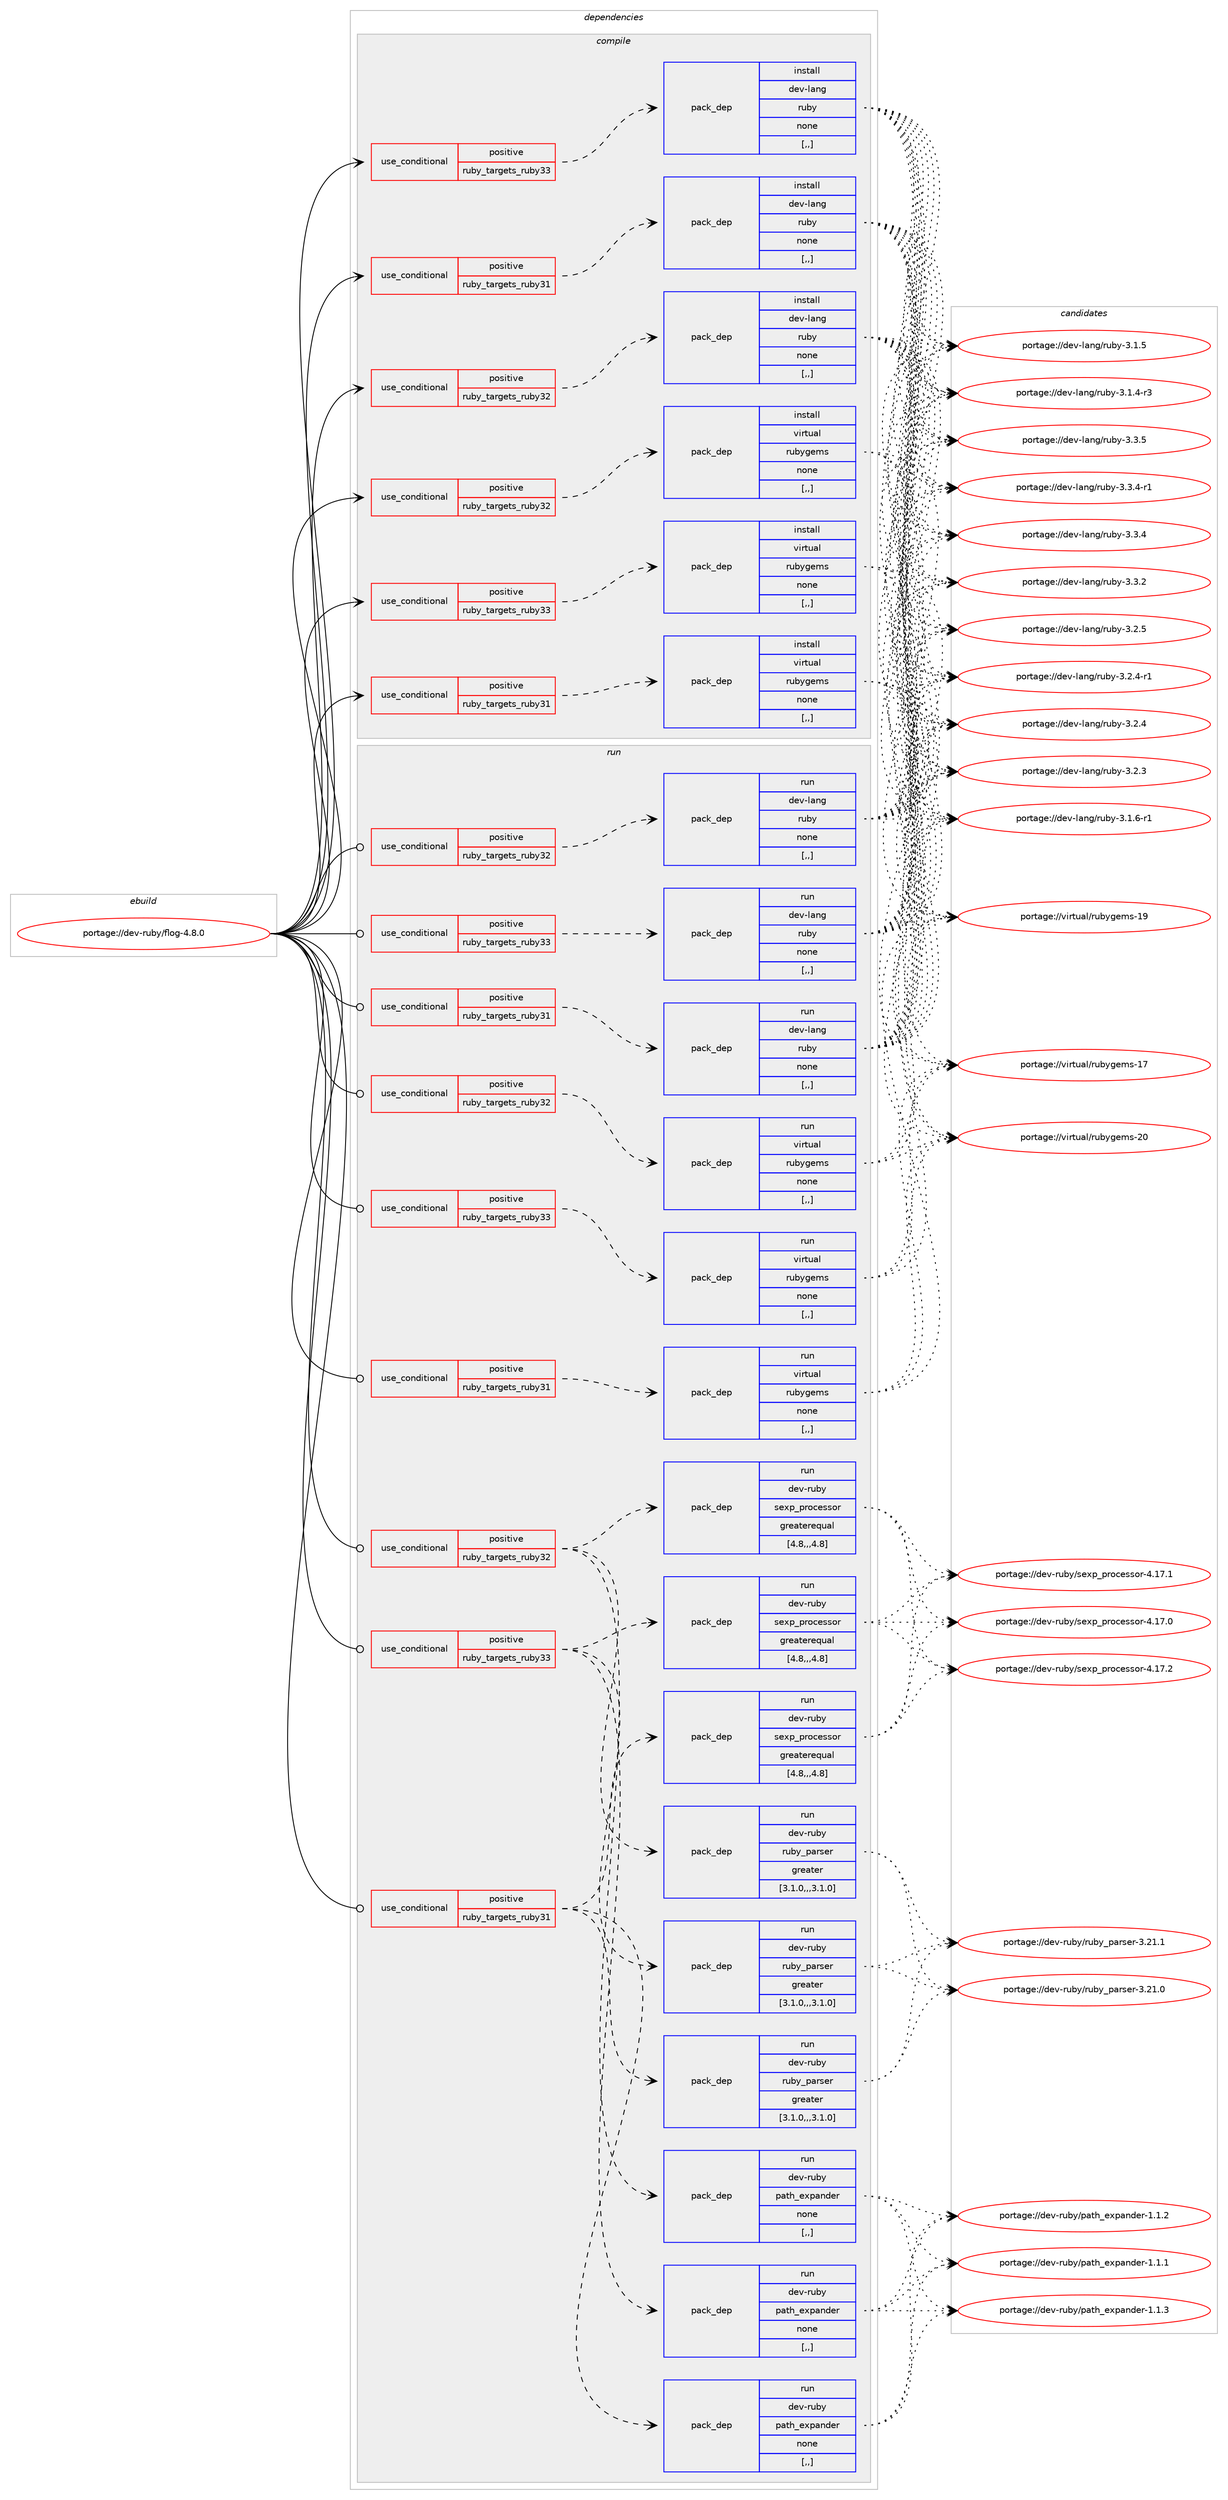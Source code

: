 digraph prolog {

# *************
# Graph options
# *************

newrank=true;
concentrate=true;
compound=true;
graph [rankdir=LR,fontname=Helvetica,fontsize=10,ranksep=1.5];#, ranksep=2.5, nodesep=0.2];
edge  [arrowhead=vee];
node  [fontname=Helvetica,fontsize=10];

# **********
# The ebuild
# **********

subgraph cluster_leftcol {
color=gray;
label=<<i>ebuild</i>>;
id [label="portage://dev-ruby/flog-4.8.0", color=red, width=4, href="../dev-ruby/flog-4.8.0.svg"];
}

# ****************
# The dependencies
# ****************

subgraph cluster_midcol {
color=gray;
label=<<i>dependencies</i>>;
subgraph cluster_compile {
fillcolor="#eeeeee";
style=filled;
label=<<i>compile</i>>;
subgraph cond178997 {
dependency680383 [label=<<TABLE BORDER="0" CELLBORDER="1" CELLSPACING="0" CELLPADDING="4"><TR><TD ROWSPAN="3" CELLPADDING="10">use_conditional</TD></TR><TR><TD>positive</TD></TR><TR><TD>ruby_targets_ruby31</TD></TR></TABLE>>, shape=none, color=red];
subgraph pack496463 {
dependency680384 [label=<<TABLE BORDER="0" CELLBORDER="1" CELLSPACING="0" CELLPADDING="4" WIDTH="220"><TR><TD ROWSPAN="6" CELLPADDING="30">pack_dep</TD></TR><TR><TD WIDTH="110">install</TD></TR><TR><TD>dev-lang</TD></TR><TR><TD>ruby</TD></TR><TR><TD>none</TD></TR><TR><TD>[,,]</TD></TR></TABLE>>, shape=none, color=blue];
}
dependency680383:e -> dependency680384:w [weight=20,style="dashed",arrowhead="vee"];
}
id:e -> dependency680383:w [weight=20,style="solid",arrowhead="vee"];
subgraph cond178998 {
dependency680385 [label=<<TABLE BORDER="0" CELLBORDER="1" CELLSPACING="0" CELLPADDING="4"><TR><TD ROWSPAN="3" CELLPADDING="10">use_conditional</TD></TR><TR><TD>positive</TD></TR><TR><TD>ruby_targets_ruby31</TD></TR></TABLE>>, shape=none, color=red];
subgraph pack496464 {
dependency680386 [label=<<TABLE BORDER="0" CELLBORDER="1" CELLSPACING="0" CELLPADDING="4" WIDTH="220"><TR><TD ROWSPAN="6" CELLPADDING="30">pack_dep</TD></TR><TR><TD WIDTH="110">install</TD></TR><TR><TD>virtual</TD></TR><TR><TD>rubygems</TD></TR><TR><TD>none</TD></TR><TR><TD>[,,]</TD></TR></TABLE>>, shape=none, color=blue];
}
dependency680385:e -> dependency680386:w [weight=20,style="dashed",arrowhead="vee"];
}
id:e -> dependency680385:w [weight=20,style="solid",arrowhead="vee"];
subgraph cond178999 {
dependency680387 [label=<<TABLE BORDER="0" CELLBORDER="1" CELLSPACING="0" CELLPADDING="4"><TR><TD ROWSPAN="3" CELLPADDING="10">use_conditional</TD></TR><TR><TD>positive</TD></TR><TR><TD>ruby_targets_ruby32</TD></TR></TABLE>>, shape=none, color=red];
subgraph pack496465 {
dependency680388 [label=<<TABLE BORDER="0" CELLBORDER="1" CELLSPACING="0" CELLPADDING="4" WIDTH="220"><TR><TD ROWSPAN="6" CELLPADDING="30">pack_dep</TD></TR><TR><TD WIDTH="110">install</TD></TR><TR><TD>dev-lang</TD></TR><TR><TD>ruby</TD></TR><TR><TD>none</TD></TR><TR><TD>[,,]</TD></TR></TABLE>>, shape=none, color=blue];
}
dependency680387:e -> dependency680388:w [weight=20,style="dashed",arrowhead="vee"];
}
id:e -> dependency680387:w [weight=20,style="solid",arrowhead="vee"];
subgraph cond179000 {
dependency680389 [label=<<TABLE BORDER="0" CELLBORDER="1" CELLSPACING="0" CELLPADDING="4"><TR><TD ROWSPAN="3" CELLPADDING="10">use_conditional</TD></TR><TR><TD>positive</TD></TR><TR><TD>ruby_targets_ruby32</TD></TR></TABLE>>, shape=none, color=red];
subgraph pack496466 {
dependency680390 [label=<<TABLE BORDER="0" CELLBORDER="1" CELLSPACING="0" CELLPADDING="4" WIDTH="220"><TR><TD ROWSPAN="6" CELLPADDING="30">pack_dep</TD></TR><TR><TD WIDTH="110">install</TD></TR><TR><TD>virtual</TD></TR><TR><TD>rubygems</TD></TR><TR><TD>none</TD></TR><TR><TD>[,,]</TD></TR></TABLE>>, shape=none, color=blue];
}
dependency680389:e -> dependency680390:w [weight=20,style="dashed",arrowhead="vee"];
}
id:e -> dependency680389:w [weight=20,style="solid",arrowhead="vee"];
subgraph cond179001 {
dependency680391 [label=<<TABLE BORDER="0" CELLBORDER="1" CELLSPACING="0" CELLPADDING="4"><TR><TD ROWSPAN="3" CELLPADDING="10">use_conditional</TD></TR><TR><TD>positive</TD></TR><TR><TD>ruby_targets_ruby33</TD></TR></TABLE>>, shape=none, color=red];
subgraph pack496467 {
dependency680392 [label=<<TABLE BORDER="0" CELLBORDER="1" CELLSPACING="0" CELLPADDING="4" WIDTH="220"><TR><TD ROWSPAN="6" CELLPADDING="30">pack_dep</TD></TR><TR><TD WIDTH="110">install</TD></TR><TR><TD>dev-lang</TD></TR><TR><TD>ruby</TD></TR><TR><TD>none</TD></TR><TR><TD>[,,]</TD></TR></TABLE>>, shape=none, color=blue];
}
dependency680391:e -> dependency680392:w [weight=20,style="dashed",arrowhead="vee"];
}
id:e -> dependency680391:w [weight=20,style="solid",arrowhead="vee"];
subgraph cond179002 {
dependency680393 [label=<<TABLE BORDER="0" CELLBORDER="1" CELLSPACING="0" CELLPADDING="4"><TR><TD ROWSPAN="3" CELLPADDING="10">use_conditional</TD></TR><TR><TD>positive</TD></TR><TR><TD>ruby_targets_ruby33</TD></TR></TABLE>>, shape=none, color=red];
subgraph pack496468 {
dependency680394 [label=<<TABLE BORDER="0" CELLBORDER="1" CELLSPACING="0" CELLPADDING="4" WIDTH="220"><TR><TD ROWSPAN="6" CELLPADDING="30">pack_dep</TD></TR><TR><TD WIDTH="110">install</TD></TR><TR><TD>virtual</TD></TR><TR><TD>rubygems</TD></TR><TR><TD>none</TD></TR><TR><TD>[,,]</TD></TR></TABLE>>, shape=none, color=blue];
}
dependency680393:e -> dependency680394:w [weight=20,style="dashed",arrowhead="vee"];
}
id:e -> dependency680393:w [weight=20,style="solid",arrowhead="vee"];
}
subgraph cluster_compileandrun {
fillcolor="#eeeeee";
style=filled;
label=<<i>compile and run</i>>;
}
subgraph cluster_run {
fillcolor="#eeeeee";
style=filled;
label=<<i>run</i>>;
subgraph cond179003 {
dependency680395 [label=<<TABLE BORDER="0" CELLBORDER="1" CELLSPACING="0" CELLPADDING="4"><TR><TD ROWSPAN="3" CELLPADDING="10">use_conditional</TD></TR><TR><TD>positive</TD></TR><TR><TD>ruby_targets_ruby31</TD></TR></TABLE>>, shape=none, color=red];
subgraph pack496469 {
dependency680396 [label=<<TABLE BORDER="0" CELLBORDER="1" CELLSPACING="0" CELLPADDING="4" WIDTH="220"><TR><TD ROWSPAN="6" CELLPADDING="30">pack_dep</TD></TR><TR><TD WIDTH="110">run</TD></TR><TR><TD>dev-lang</TD></TR><TR><TD>ruby</TD></TR><TR><TD>none</TD></TR><TR><TD>[,,]</TD></TR></TABLE>>, shape=none, color=blue];
}
dependency680395:e -> dependency680396:w [weight=20,style="dashed",arrowhead="vee"];
}
id:e -> dependency680395:w [weight=20,style="solid",arrowhead="odot"];
subgraph cond179004 {
dependency680397 [label=<<TABLE BORDER="0" CELLBORDER="1" CELLSPACING="0" CELLPADDING="4"><TR><TD ROWSPAN="3" CELLPADDING="10">use_conditional</TD></TR><TR><TD>positive</TD></TR><TR><TD>ruby_targets_ruby31</TD></TR></TABLE>>, shape=none, color=red];
subgraph pack496470 {
dependency680398 [label=<<TABLE BORDER="0" CELLBORDER="1" CELLSPACING="0" CELLPADDING="4" WIDTH="220"><TR><TD ROWSPAN="6" CELLPADDING="30">pack_dep</TD></TR><TR><TD WIDTH="110">run</TD></TR><TR><TD>dev-ruby</TD></TR><TR><TD>path_expander</TD></TR><TR><TD>none</TD></TR><TR><TD>[,,]</TD></TR></TABLE>>, shape=none, color=blue];
}
dependency680397:e -> dependency680398:w [weight=20,style="dashed",arrowhead="vee"];
subgraph pack496471 {
dependency680399 [label=<<TABLE BORDER="0" CELLBORDER="1" CELLSPACING="0" CELLPADDING="4" WIDTH="220"><TR><TD ROWSPAN="6" CELLPADDING="30">pack_dep</TD></TR><TR><TD WIDTH="110">run</TD></TR><TR><TD>dev-ruby</TD></TR><TR><TD>ruby_parser</TD></TR><TR><TD>greater</TD></TR><TR><TD>[3.1.0,,,3.1.0]</TD></TR></TABLE>>, shape=none, color=blue];
}
dependency680397:e -> dependency680399:w [weight=20,style="dashed",arrowhead="vee"];
subgraph pack496472 {
dependency680400 [label=<<TABLE BORDER="0" CELLBORDER="1" CELLSPACING="0" CELLPADDING="4" WIDTH="220"><TR><TD ROWSPAN="6" CELLPADDING="30">pack_dep</TD></TR><TR><TD WIDTH="110">run</TD></TR><TR><TD>dev-ruby</TD></TR><TR><TD>sexp_processor</TD></TR><TR><TD>greaterequal</TD></TR><TR><TD>[4.8,,,4.8]</TD></TR></TABLE>>, shape=none, color=blue];
}
dependency680397:e -> dependency680400:w [weight=20,style="dashed",arrowhead="vee"];
}
id:e -> dependency680397:w [weight=20,style="solid",arrowhead="odot"];
subgraph cond179005 {
dependency680401 [label=<<TABLE BORDER="0" CELLBORDER="1" CELLSPACING="0" CELLPADDING="4"><TR><TD ROWSPAN="3" CELLPADDING="10">use_conditional</TD></TR><TR><TD>positive</TD></TR><TR><TD>ruby_targets_ruby31</TD></TR></TABLE>>, shape=none, color=red];
subgraph pack496473 {
dependency680402 [label=<<TABLE BORDER="0" CELLBORDER="1" CELLSPACING="0" CELLPADDING="4" WIDTH="220"><TR><TD ROWSPAN="6" CELLPADDING="30">pack_dep</TD></TR><TR><TD WIDTH="110">run</TD></TR><TR><TD>virtual</TD></TR><TR><TD>rubygems</TD></TR><TR><TD>none</TD></TR><TR><TD>[,,]</TD></TR></TABLE>>, shape=none, color=blue];
}
dependency680401:e -> dependency680402:w [weight=20,style="dashed",arrowhead="vee"];
}
id:e -> dependency680401:w [weight=20,style="solid",arrowhead="odot"];
subgraph cond179006 {
dependency680403 [label=<<TABLE BORDER="0" CELLBORDER="1" CELLSPACING="0" CELLPADDING="4"><TR><TD ROWSPAN="3" CELLPADDING="10">use_conditional</TD></TR><TR><TD>positive</TD></TR><TR><TD>ruby_targets_ruby32</TD></TR></TABLE>>, shape=none, color=red];
subgraph pack496474 {
dependency680404 [label=<<TABLE BORDER="0" CELLBORDER="1" CELLSPACING="0" CELLPADDING="4" WIDTH="220"><TR><TD ROWSPAN="6" CELLPADDING="30">pack_dep</TD></TR><TR><TD WIDTH="110">run</TD></TR><TR><TD>dev-lang</TD></TR><TR><TD>ruby</TD></TR><TR><TD>none</TD></TR><TR><TD>[,,]</TD></TR></TABLE>>, shape=none, color=blue];
}
dependency680403:e -> dependency680404:w [weight=20,style="dashed",arrowhead="vee"];
}
id:e -> dependency680403:w [weight=20,style="solid",arrowhead="odot"];
subgraph cond179007 {
dependency680405 [label=<<TABLE BORDER="0" CELLBORDER="1" CELLSPACING="0" CELLPADDING="4"><TR><TD ROWSPAN="3" CELLPADDING="10">use_conditional</TD></TR><TR><TD>positive</TD></TR><TR><TD>ruby_targets_ruby32</TD></TR></TABLE>>, shape=none, color=red];
subgraph pack496475 {
dependency680406 [label=<<TABLE BORDER="0" CELLBORDER="1" CELLSPACING="0" CELLPADDING="4" WIDTH="220"><TR><TD ROWSPAN="6" CELLPADDING="30">pack_dep</TD></TR><TR><TD WIDTH="110">run</TD></TR><TR><TD>dev-ruby</TD></TR><TR><TD>path_expander</TD></TR><TR><TD>none</TD></TR><TR><TD>[,,]</TD></TR></TABLE>>, shape=none, color=blue];
}
dependency680405:e -> dependency680406:w [weight=20,style="dashed",arrowhead="vee"];
subgraph pack496476 {
dependency680407 [label=<<TABLE BORDER="0" CELLBORDER="1" CELLSPACING="0" CELLPADDING="4" WIDTH="220"><TR><TD ROWSPAN="6" CELLPADDING="30">pack_dep</TD></TR><TR><TD WIDTH="110">run</TD></TR><TR><TD>dev-ruby</TD></TR><TR><TD>ruby_parser</TD></TR><TR><TD>greater</TD></TR><TR><TD>[3.1.0,,,3.1.0]</TD></TR></TABLE>>, shape=none, color=blue];
}
dependency680405:e -> dependency680407:w [weight=20,style="dashed",arrowhead="vee"];
subgraph pack496477 {
dependency680408 [label=<<TABLE BORDER="0" CELLBORDER="1" CELLSPACING="0" CELLPADDING="4" WIDTH="220"><TR><TD ROWSPAN="6" CELLPADDING="30">pack_dep</TD></TR><TR><TD WIDTH="110">run</TD></TR><TR><TD>dev-ruby</TD></TR><TR><TD>sexp_processor</TD></TR><TR><TD>greaterequal</TD></TR><TR><TD>[4.8,,,4.8]</TD></TR></TABLE>>, shape=none, color=blue];
}
dependency680405:e -> dependency680408:w [weight=20,style="dashed",arrowhead="vee"];
}
id:e -> dependency680405:w [weight=20,style="solid",arrowhead="odot"];
subgraph cond179008 {
dependency680409 [label=<<TABLE BORDER="0" CELLBORDER="1" CELLSPACING="0" CELLPADDING="4"><TR><TD ROWSPAN="3" CELLPADDING="10">use_conditional</TD></TR><TR><TD>positive</TD></TR><TR><TD>ruby_targets_ruby32</TD></TR></TABLE>>, shape=none, color=red];
subgraph pack496478 {
dependency680410 [label=<<TABLE BORDER="0" CELLBORDER="1" CELLSPACING="0" CELLPADDING="4" WIDTH="220"><TR><TD ROWSPAN="6" CELLPADDING="30">pack_dep</TD></TR><TR><TD WIDTH="110">run</TD></TR><TR><TD>virtual</TD></TR><TR><TD>rubygems</TD></TR><TR><TD>none</TD></TR><TR><TD>[,,]</TD></TR></TABLE>>, shape=none, color=blue];
}
dependency680409:e -> dependency680410:w [weight=20,style="dashed",arrowhead="vee"];
}
id:e -> dependency680409:w [weight=20,style="solid",arrowhead="odot"];
subgraph cond179009 {
dependency680411 [label=<<TABLE BORDER="0" CELLBORDER="1" CELLSPACING="0" CELLPADDING="4"><TR><TD ROWSPAN="3" CELLPADDING="10">use_conditional</TD></TR><TR><TD>positive</TD></TR><TR><TD>ruby_targets_ruby33</TD></TR></TABLE>>, shape=none, color=red];
subgraph pack496479 {
dependency680412 [label=<<TABLE BORDER="0" CELLBORDER="1" CELLSPACING="0" CELLPADDING="4" WIDTH="220"><TR><TD ROWSPAN="6" CELLPADDING="30">pack_dep</TD></TR><TR><TD WIDTH="110">run</TD></TR><TR><TD>dev-lang</TD></TR><TR><TD>ruby</TD></TR><TR><TD>none</TD></TR><TR><TD>[,,]</TD></TR></TABLE>>, shape=none, color=blue];
}
dependency680411:e -> dependency680412:w [weight=20,style="dashed",arrowhead="vee"];
}
id:e -> dependency680411:w [weight=20,style="solid",arrowhead="odot"];
subgraph cond179010 {
dependency680413 [label=<<TABLE BORDER="0" CELLBORDER="1" CELLSPACING="0" CELLPADDING="4"><TR><TD ROWSPAN="3" CELLPADDING="10">use_conditional</TD></TR><TR><TD>positive</TD></TR><TR><TD>ruby_targets_ruby33</TD></TR></TABLE>>, shape=none, color=red];
subgraph pack496480 {
dependency680414 [label=<<TABLE BORDER="0" CELLBORDER="1" CELLSPACING="0" CELLPADDING="4" WIDTH="220"><TR><TD ROWSPAN="6" CELLPADDING="30">pack_dep</TD></TR><TR><TD WIDTH="110">run</TD></TR><TR><TD>dev-ruby</TD></TR><TR><TD>path_expander</TD></TR><TR><TD>none</TD></TR><TR><TD>[,,]</TD></TR></TABLE>>, shape=none, color=blue];
}
dependency680413:e -> dependency680414:w [weight=20,style="dashed",arrowhead="vee"];
subgraph pack496481 {
dependency680415 [label=<<TABLE BORDER="0" CELLBORDER="1" CELLSPACING="0" CELLPADDING="4" WIDTH="220"><TR><TD ROWSPAN="6" CELLPADDING="30">pack_dep</TD></TR><TR><TD WIDTH="110">run</TD></TR><TR><TD>dev-ruby</TD></TR><TR><TD>ruby_parser</TD></TR><TR><TD>greater</TD></TR><TR><TD>[3.1.0,,,3.1.0]</TD></TR></TABLE>>, shape=none, color=blue];
}
dependency680413:e -> dependency680415:w [weight=20,style="dashed",arrowhead="vee"];
subgraph pack496482 {
dependency680416 [label=<<TABLE BORDER="0" CELLBORDER="1" CELLSPACING="0" CELLPADDING="4" WIDTH="220"><TR><TD ROWSPAN="6" CELLPADDING="30">pack_dep</TD></TR><TR><TD WIDTH="110">run</TD></TR><TR><TD>dev-ruby</TD></TR><TR><TD>sexp_processor</TD></TR><TR><TD>greaterequal</TD></TR><TR><TD>[4.8,,,4.8]</TD></TR></TABLE>>, shape=none, color=blue];
}
dependency680413:e -> dependency680416:w [weight=20,style="dashed",arrowhead="vee"];
}
id:e -> dependency680413:w [weight=20,style="solid",arrowhead="odot"];
subgraph cond179011 {
dependency680417 [label=<<TABLE BORDER="0" CELLBORDER="1" CELLSPACING="0" CELLPADDING="4"><TR><TD ROWSPAN="3" CELLPADDING="10">use_conditional</TD></TR><TR><TD>positive</TD></TR><TR><TD>ruby_targets_ruby33</TD></TR></TABLE>>, shape=none, color=red];
subgraph pack496483 {
dependency680418 [label=<<TABLE BORDER="0" CELLBORDER="1" CELLSPACING="0" CELLPADDING="4" WIDTH="220"><TR><TD ROWSPAN="6" CELLPADDING="30">pack_dep</TD></TR><TR><TD WIDTH="110">run</TD></TR><TR><TD>virtual</TD></TR><TR><TD>rubygems</TD></TR><TR><TD>none</TD></TR><TR><TD>[,,]</TD></TR></TABLE>>, shape=none, color=blue];
}
dependency680417:e -> dependency680418:w [weight=20,style="dashed",arrowhead="vee"];
}
id:e -> dependency680417:w [weight=20,style="solid",arrowhead="odot"];
}
}

# **************
# The candidates
# **************

subgraph cluster_choices {
rank=same;
color=gray;
label=<<i>candidates</i>>;

subgraph choice496463 {
color=black;
nodesep=1;
choice10010111845108971101034711411798121455146514653 [label="portage://dev-lang/ruby-3.3.5", color=red, width=4,href="../dev-lang/ruby-3.3.5.svg"];
choice100101118451089711010347114117981214551465146524511449 [label="portage://dev-lang/ruby-3.3.4-r1", color=red, width=4,href="../dev-lang/ruby-3.3.4-r1.svg"];
choice10010111845108971101034711411798121455146514652 [label="portage://dev-lang/ruby-3.3.4", color=red, width=4,href="../dev-lang/ruby-3.3.4.svg"];
choice10010111845108971101034711411798121455146514650 [label="portage://dev-lang/ruby-3.3.2", color=red, width=4,href="../dev-lang/ruby-3.3.2.svg"];
choice10010111845108971101034711411798121455146504653 [label="portage://dev-lang/ruby-3.2.5", color=red, width=4,href="../dev-lang/ruby-3.2.5.svg"];
choice100101118451089711010347114117981214551465046524511449 [label="portage://dev-lang/ruby-3.2.4-r1", color=red, width=4,href="../dev-lang/ruby-3.2.4-r1.svg"];
choice10010111845108971101034711411798121455146504652 [label="portage://dev-lang/ruby-3.2.4", color=red, width=4,href="../dev-lang/ruby-3.2.4.svg"];
choice10010111845108971101034711411798121455146504651 [label="portage://dev-lang/ruby-3.2.3", color=red, width=4,href="../dev-lang/ruby-3.2.3.svg"];
choice100101118451089711010347114117981214551464946544511449 [label="portage://dev-lang/ruby-3.1.6-r1", color=red, width=4,href="../dev-lang/ruby-3.1.6-r1.svg"];
choice10010111845108971101034711411798121455146494653 [label="portage://dev-lang/ruby-3.1.5", color=red, width=4,href="../dev-lang/ruby-3.1.5.svg"];
choice100101118451089711010347114117981214551464946524511451 [label="portage://dev-lang/ruby-3.1.4-r3", color=red, width=4,href="../dev-lang/ruby-3.1.4-r3.svg"];
dependency680384:e -> choice10010111845108971101034711411798121455146514653:w [style=dotted,weight="100"];
dependency680384:e -> choice100101118451089711010347114117981214551465146524511449:w [style=dotted,weight="100"];
dependency680384:e -> choice10010111845108971101034711411798121455146514652:w [style=dotted,weight="100"];
dependency680384:e -> choice10010111845108971101034711411798121455146514650:w [style=dotted,weight="100"];
dependency680384:e -> choice10010111845108971101034711411798121455146504653:w [style=dotted,weight="100"];
dependency680384:e -> choice100101118451089711010347114117981214551465046524511449:w [style=dotted,weight="100"];
dependency680384:e -> choice10010111845108971101034711411798121455146504652:w [style=dotted,weight="100"];
dependency680384:e -> choice10010111845108971101034711411798121455146504651:w [style=dotted,weight="100"];
dependency680384:e -> choice100101118451089711010347114117981214551464946544511449:w [style=dotted,weight="100"];
dependency680384:e -> choice10010111845108971101034711411798121455146494653:w [style=dotted,weight="100"];
dependency680384:e -> choice100101118451089711010347114117981214551464946524511451:w [style=dotted,weight="100"];
}
subgraph choice496464 {
color=black;
nodesep=1;
choice118105114116117971084711411798121103101109115455048 [label="portage://virtual/rubygems-20", color=red, width=4,href="../virtual/rubygems-20.svg"];
choice118105114116117971084711411798121103101109115454957 [label="portage://virtual/rubygems-19", color=red, width=4,href="../virtual/rubygems-19.svg"];
choice118105114116117971084711411798121103101109115454955 [label="portage://virtual/rubygems-17", color=red, width=4,href="../virtual/rubygems-17.svg"];
dependency680386:e -> choice118105114116117971084711411798121103101109115455048:w [style=dotted,weight="100"];
dependency680386:e -> choice118105114116117971084711411798121103101109115454957:w [style=dotted,weight="100"];
dependency680386:e -> choice118105114116117971084711411798121103101109115454955:w [style=dotted,weight="100"];
}
subgraph choice496465 {
color=black;
nodesep=1;
choice10010111845108971101034711411798121455146514653 [label="portage://dev-lang/ruby-3.3.5", color=red, width=4,href="../dev-lang/ruby-3.3.5.svg"];
choice100101118451089711010347114117981214551465146524511449 [label="portage://dev-lang/ruby-3.3.4-r1", color=red, width=4,href="../dev-lang/ruby-3.3.4-r1.svg"];
choice10010111845108971101034711411798121455146514652 [label="portage://dev-lang/ruby-3.3.4", color=red, width=4,href="../dev-lang/ruby-3.3.4.svg"];
choice10010111845108971101034711411798121455146514650 [label="portage://dev-lang/ruby-3.3.2", color=red, width=4,href="../dev-lang/ruby-3.3.2.svg"];
choice10010111845108971101034711411798121455146504653 [label="portage://dev-lang/ruby-3.2.5", color=red, width=4,href="../dev-lang/ruby-3.2.5.svg"];
choice100101118451089711010347114117981214551465046524511449 [label="portage://dev-lang/ruby-3.2.4-r1", color=red, width=4,href="../dev-lang/ruby-3.2.4-r1.svg"];
choice10010111845108971101034711411798121455146504652 [label="portage://dev-lang/ruby-3.2.4", color=red, width=4,href="../dev-lang/ruby-3.2.4.svg"];
choice10010111845108971101034711411798121455146504651 [label="portage://dev-lang/ruby-3.2.3", color=red, width=4,href="../dev-lang/ruby-3.2.3.svg"];
choice100101118451089711010347114117981214551464946544511449 [label="portage://dev-lang/ruby-3.1.6-r1", color=red, width=4,href="../dev-lang/ruby-3.1.6-r1.svg"];
choice10010111845108971101034711411798121455146494653 [label="portage://dev-lang/ruby-3.1.5", color=red, width=4,href="../dev-lang/ruby-3.1.5.svg"];
choice100101118451089711010347114117981214551464946524511451 [label="portage://dev-lang/ruby-3.1.4-r3", color=red, width=4,href="../dev-lang/ruby-3.1.4-r3.svg"];
dependency680388:e -> choice10010111845108971101034711411798121455146514653:w [style=dotted,weight="100"];
dependency680388:e -> choice100101118451089711010347114117981214551465146524511449:w [style=dotted,weight="100"];
dependency680388:e -> choice10010111845108971101034711411798121455146514652:w [style=dotted,weight="100"];
dependency680388:e -> choice10010111845108971101034711411798121455146514650:w [style=dotted,weight="100"];
dependency680388:e -> choice10010111845108971101034711411798121455146504653:w [style=dotted,weight="100"];
dependency680388:e -> choice100101118451089711010347114117981214551465046524511449:w [style=dotted,weight="100"];
dependency680388:e -> choice10010111845108971101034711411798121455146504652:w [style=dotted,weight="100"];
dependency680388:e -> choice10010111845108971101034711411798121455146504651:w [style=dotted,weight="100"];
dependency680388:e -> choice100101118451089711010347114117981214551464946544511449:w [style=dotted,weight="100"];
dependency680388:e -> choice10010111845108971101034711411798121455146494653:w [style=dotted,weight="100"];
dependency680388:e -> choice100101118451089711010347114117981214551464946524511451:w [style=dotted,weight="100"];
}
subgraph choice496466 {
color=black;
nodesep=1;
choice118105114116117971084711411798121103101109115455048 [label="portage://virtual/rubygems-20", color=red, width=4,href="../virtual/rubygems-20.svg"];
choice118105114116117971084711411798121103101109115454957 [label="portage://virtual/rubygems-19", color=red, width=4,href="../virtual/rubygems-19.svg"];
choice118105114116117971084711411798121103101109115454955 [label="portage://virtual/rubygems-17", color=red, width=4,href="../virtual/rubygems-17.svg"];
dependency680390:e -> choice118105114116117971084711411798121103101109115455048:w [style=dotted,weight="100"];
dependency680390:e -> choice118105114116117971084711411798121103101109115454957:w [style=dotted,weight="100"];
dependency680390:e -> choice118105114116117971084711411798121103101109115454955:w [style=dotted,weight="100"];
}
subgraph choice496467 {
color=black;
nodesep=1;
choice10010111845108971101034711411798121455146514653 [label="portage://dev-lang/ruby-3.3.5", color=red, width=4,href="../dev-lang/ruby-3.3.5.svg"];
choice100101118451089711010347114117981214551465146524511449 [label="portage://dev-lang/ruby-3.3.4-r1", color=red, width=4,href="../dev-lang/ruby-3.3.4-r1.svg"];
choice10010111845108971101034711411798121455146514652 [label="portage://dev-lang/ruby-3.3.4", color=red, width=4,href="../dev-lang/ruby-3.3.4.svg"];
choice10010111845108971101034711411798121455146514650 [label="portage://dev-lang/ruby-3.3.2", color=red, width=4,href="../dev-lang/ruby-3.3.2.svg"];
choice10010111845108971101034711411798121455146504653 [label="portage://dev-lang/ruby-3.2.5", color=red, width=4,href="../dev-lang/ruby-3.2.5.svg"];
choice100101118451089711010347114117981214551465046524511449 [label="portage://dev-lang/ruby-3.2.4-r1", color=red, width=4,href="../dev-lang/ruby-3.2.4-r1.svg"];
choice10010111845108971101034711411798121455146504652 [label="portage://dev-lang/ruby-3.2.4", color=red, width=4,href="../dev-lang/ruby-3.2.4.svg"];
choice10010111845108971101034711411798121455146504651 [label="portage://dev-lang/ruby-3.2.3", color=red, width=4,href="../dev-lang/ruby-3.2.3.svg"];
choice100101118451089711010347114117981214551464946544511449 [label="portage://dev-lang/ruby-3.1.6-r1", color=red, width=4,href="../dev-lang/ruby-3.1.6-r1.svg"];
choice10010111845108971101034711411798121455146494653 [label="portage://dev-lang/ruby-3.1.5", color=red, width=4,href="../dev-lang/ruby-3.1.5.svg"];
choice100101118451089711010347114117981214551464946524511451 [label="portage://dev-lang/ruby-3.1.4-r3", color=red, width=4,href="../dev-lang/ruby-3.1.4-r3.svg"];
dependency680392:e -> choice10010111845108971101034711411798121455146514653:w [style=dotted,weight="100"];
dependency680392:e -> choice100101118451089711010347114117981214551465146524511449:w [style=dotted,weight="100"];
dependency680392:e -> choice10010111845108971101034711411798121455146514652:w [style=dotted,weight="100"];
dependency680392:e -> choice10010111845108971101034711411798121455146514650:w [style=dotted,weight="100"];
dependency680392:e -> choice10010111845108971101034711411798121455146504653:w [style=dotted,weight="100"];
dependency680392:e -> choice100101118451089711010347114117981214551465046524511449:w [style=dotted,weight="100"];
dependency680392:e -> choice10010111845108971101034711411798121455146504652:w [style=dotted,weight="100"];
dependency680392:e -> choice10010111845108971101034711411798121455146504651:w [style=dotted,weight="100"];
dependency680392:e -> choice100101118451089711010347114117981214551464946544511449:w [style=dotted,weight="100"];
dependency680392:e -> choice10010111845108971101034711411798121455146494653:w [style=dotted,weight="100"];
dependency680392:e -> choice100101118451089711010347114117981214551464946524511451:w [style=dotted,weight="100"];
}
subgraph choice496468 {
color=black;
nodesep=1;
choice118105114116117971084711411798121103101109115455048 [label="portage://virtual/rubygems-20", color=red, width=4,href="../virtual/rubygems-20.svg"];
choice118105114116117971084711411798121103101109115454957 [label="portage://virtual/rubygems-19", color=red, width=4,href="../virtual/rubygems-19.svg"];
choice118105114116117971084711411798121103101109115454955 [label="portage://virtual/rubygems-17", color=red, width=4,href="../virtual/rubygems-17.svg"];
dependency680394:e -> choice118105114116117971084711411798121103101109115455048:w [style=dotted,weight="100"];
dependency680394:e -> choice118105114116117971084711411798121103101109115454957:w [style=dotted,weight="100"];
dependency680394:e -> choice118105114116117971084711411798121103101109115454955:w [style=dotted,weight="100"];
}
subgraph choice496469 {
color=black;
nodesep=1;
choice10010111845108971101034711411798121455146514653 [label="portage://dev-lang/ruby-3.3.5", color=red, width=4,href="../dev-lang/ruby-3.3.5.svg"];
choice100101118451089711010347114117981214551465146524511449 [label="portage://dev-lang/ruby-3.3.4-r1", color=red, width=4,href="../dev-lang/ruby-3.3.4-r1.svg"];
choice10010111845108971101034711411798121455146514652 [label="portage://dev-lang/ruby-3.3.4", color=red, width=4,href="../dev-lang/ruby-3.3.4.svg"];
choice10010111845108971101034711411798121455146514650 [label="portage://dev-lang/ruby-3.3.2", color=red, width=4,href="../dev-lang/ruby-3.3.2.svg"];
choice10010111845108971101034711411798121455146504653 [label="portage://dev-lang/ruby-3.2.5", color=red, width=4,href="../dev-lang/ruby-3.2.5.svg"];
choice100101118451089711010347114117981214551465046524511449 [label="portage://dev-lang/ruby-3.2.4-r1", color=red, width=4,href="../dev-lang/ruby-3.2.4-r1.svg"];
choice10010111845108971101034711411798121455146504652 [label="portage://dev-lang/ruby-3.2.4", color=red, width=4,href="../dev-lang/ruby-3.2.4.svg"];
choice10010111845108971101034711411798121455146504651 [label="portage://dev-lang/ruby-3.2.3", color=red, width=4,href="../dev-lang/ruby-3.2.3.svg"];
choice100101118451089711010347114117981214551464946544511449 [label="portage://dev-lang/ruby-3.1.6-r1", color=red, width=4,href="../dev-lang/ruby-3.1.6-r1.svg"];
choice10010111845108971101034711411798121455146494653 [label="portage://dev-lang/ruby-3.1.5", color=red, width=4,href="../dev-lang/ruby-3.1.5.svg"];
choice100101118451089711010347114117981214551464946524511451 [label="portage://dev-lang/ruby-3.1.4-r3", color=red, width=4,href="../dev-lang/ruby-3.1.4-r3.svg"];
dependency680396:e -> choice10010111845108971101034711411798121455146514653:w [style=dotted,weight="100"];
dependency680396:e -> choice100101118451089711010347114117981214551465146524511449:w [style=dotted,weight="100"];
dependency680396:e -> choice10010111845108971101034711411798121455146514652:w [style=dotted,weight="100"];
dependency680396:e -> choice10010111845108971101034711411798121455146514650:w [style=dotted,weight="100"];
dependency680396:e -> choice10010111845108971101034711411798121455146504653:w [style=dotted,weight="100"];
dependency680396:e -> choice100101118451089711010347114117981214551465046524511449:w [style=dotted,weight="100"];
dependency680396:e -> choice10010111845108971101034711411798121455146504652:w [style=dotted,weight="100"];
dependency680396:e -> choice10010111845108971101034711411798121455146504651:w [style=dotted,weight="100"];
dependency680396:e -> choice100101118451089711010347114117981214551464946544511449:w [style=dotted,weight="100"];
dependency680396:e -> choice10010111845108971101034711411798121455146494653:w [style=dotted,weight="100"];
dependency680396:e -> choice100101118451089711010347114117981214551464946524511451:w [style=dotted,weight="100"];
}
subgraph choice496470 {
color=black;
nodesep=1;
choice100101118451141179812147112971161049510112011297110100101114454946494651 [label="portage://dev-ruby/path_expander-1.1.3", color=red, width=4,href="../dev-ruby/path_expander-1.1.3.svg"];
choice100101118451141179812147112971161049510112011297110100101114454946494650 [label="portage://dev-ruby/path_expander-1.1.2", color=red, width=4,href="../dev-ruby/path_expander-1.1.2.svg"];
choice100101118451141179812147112971161049510112011297110100101114454946494649 [label="portage://dev-ruby/path_expander-1.1.1", color=red, width=4,href="../dev-ruby/path_expander-1.1.1.svg"];
dependency680398:e -> choice100101118451141179812147112971161049510112011297110100101114454946494651:w [style=dotted,weight="100"];
dependency680398:e -> choice100101118451141179812147112971161049510112011297110100101114454946494650:w [style=dotted,weight="100"];
dependency680398:e -> choice100101118451141179812147112971161049510112011297110100101114454946494649:w [style=dotted,weight="100"];
}
subgraph choice496471 {
color=black;
nodesep=1;
choice10010111845114117981214711411798121951129711411510111445514650494649 [label="portage://dev-ruby/ruby_parser-3.21.1", color=red, width=4,href="../dev-ruby/ruby_parser-3.21.1.svg"];
choice10010111845114117981214711411798121951129711411510111445514650494648 [label="portage://dev-ruby/ruby_parser-3.21.0", color=red, width=4,href="../dev-ruby/ruby_parser-3.21.0.svg"];
dependency680399:e -> choice10010111845114117981214711411798121951129711411510111445514650494649:w [style=dotted,weight="100"];
dependency680399:e -> choice10010111845114117981214711411798121951129711411510111445514650494648:w [style=dotted,weight="100"];
}
subgraph choice496472 {
color=black;
nodesep=1;
choice100101118451141179812147115101120112951121141119910111511511111445524649554650 [label="portage://dev-ruby/sexp_processor-4.17.2", color=red, width=4,href="../dev-ruby/sexp_processor-4.17.2.svg"];
choice100101118451141179812147115101120112951121141119910111511511111445524649554649 [label="portage://dev-ruby/sexp_processor-4.17.1", color=red, width=4,href="../dev-ruby/sexp_processor-4.17.1.svg"];
choice100101118451141179812147115101120112951121141119910111511511111445524649554648 [label="portage://dev-ruby/sexp_processor-4.17.0", color=red, width=4,href="../dev-ruby/sexp_processor-4.17.0.svg"];
dependency680400:e -> choice100101118451141179812147115101120112951121141119910111511511111445524649554650:w [style=dotted,weight="100"];
dependency680400:e -> choice100101118451141179812147115101120112951121141119910111511511111445524649554649:w [style=dotted,weight="100"];
dependency680400:e -> choice100101118451141179812147115101120112951121141119910111511511111445524649554648:w [style=dotted,weight="100"];
}
subgraph choice496473 {
color=black;
nodesep=1;
choice118105114116117971084711411798121103101109115455048 [label="portage://virtual/rubygems-20", color=red, width=4,href="../virtual/rubygems-20.svg"];
choice118105114116117971084711411798121103101109115454957 [label="portage://virtual/rubygems-19", color=red, width=4,href="../virtual/rubygems-19.svg"];
choice118105114116117971084711411798121103101109115454955 [label="portage://virtual/rubygems-17", color=red, width=4,href="../virtual/rubygems-17.svg"];
dependency680402:e -> choice118105114116117971084711411798121103101109115455048:w [style=dotted,weight="100"];
dependency680402:e -> choice118105114116117971084711411798121103101109115454957:w [style=dotted,weight="100"];
dependency680402:e -> choice118105114116117971084711411798121103101109115454955:w [style=dotted,weight="100"];
}
subgraph choice496474 {
color=black;
nodesep=1;
choice10010111845108971101034711411798121455146514653 [label="portage://dev-lang/ruby-3.3.5", color=red, width=4,href="../dev-lang/ruby-3.3.5.svg"];
choice100101118451089711010347114117981214551465146524511449 [label="portage://dev-lang/ruby-3.3.4-r1", color=red, width=4,href="../dev-lang/ruby-3.3.4-r1.svg"];
choice10010111845108971101034711411798121455146514652 [label="portage://dev-lang/ruby-3.3.4", color=red, width=4,href="../dev-lang/ruby-3.3.4.svg"];
choice10010111845108971101034711411798121455146514650 [label="portage://dev-lang/ruby-3.3.2", color=red, width=4,href="../dev-lang/ruby-3.3.2.svg"];
choice10010111845108971101034711411798121455146504653 [label="portage://dev-lang/ruby-3.2.5", color=red, width=4,href="../dev-lang/ruby-3.2.5.svg"];
choice100101118451089711010347114117981214551465046524511449 [label="portage://dev-lang/ruby-3.2.4-r1", color=red, width=4,href="../dev-lang/ruby-3.2.4-r1.svg"];
choice10010111845108971101034711411798121455146504652 [label="portage://dev-lang/ruby-3.2.4", color=red, width=4,href="../dev-lang/ruby-3.2.4.svg"];
choice10010111845108971101034711411798121455146504651 [label="portage://dev-lang/ruby-3.2.3", color=red, width=4,href="../dev-lang/ruby-3.2.3.svg"];
choice100101118451089711010347114117981214551464946544511449 [label="portage://dev-lang/ruby-3.1.6-r1", color=red, width=4,href="../dev-lang/ruby-3.1.6-r1.svg"];
choice10010111845108971101034711411798121455146494653 [label="portage://dev-lang/ruby-3.1.5", color=red, width=4,href="../dev-lang/ruby-3.1.5.svg"];
choice100101118451089711010347114117981214551464946524511451 [label="portage://dev-lang/ruby-3.1.4-r3", color=red, width=4,href="../dev-lang/ruby-3.1.4-r3.svg"];
dependency680404:e -> choice10010111845108971101034711411798121455146514653:w [style=dotted,weight="100"];
dependency680404:e -> choice100101118451089711010347114117981214551465146524511449:w [style=dotted,weight="100"];
dependency680404:e -> choice10010111845108971101034711411798121455146514652:w [style=dotted,weight="100"];
dependency680404:e -> choice10010111845108971101034711411798121455146514650:w [style=dotted,weight="100"];
dependency680404:e -> choice10010111845108971101034711411798121455146504653:w [style=dotted,weight="100"];
dependency680404:e -> choice100101118451089711010347114117981214551465046524511449:w [style=dotted,weight="100"];
dependency680404:e -> choice10010111845108971101034711411798121455146504652:w [style=dotted,weight="100"];
dependency680404:e -> choice10010111845108971101034711411798121455146504651:w [style=dotted,weight="100"];
dependency680404:e -> choice100101118451089711010347114117981214551464946544511449:w [style=dotted,weight="100"];
dependency680404:e -> choice10010111845108971101034711411798121455146494653:w [style=dotted,weight="100"];
dependency680404:e -> choice100101118451089711010347114117981214551464946524511451:w [style=dotted,weight="100"];
}
subgraph choice496475 {
color=black;
nodesep=1;
choice100101118451141179812147112971161049510112011297110100101114454946494651 [label="portage://dev-ruby/path_expander-1.1.3", color=red, width=4,href="../dev-ruby/path_expander-1.1.3.svg"];
choice100101118451141179812147112971161049510112011297110100101114454946494650 [label="portage://dev-ruby/path_expander-1.1.2", color=red, width=4,href="../dev-ruby/path_expander-1.1.2.svg"];
choice100101118451141179812147112971161049510112011297110100101114454946494649 [label="portage://dev-ruby/path_expander-1.1.1", color=red, width=4,href="../dev-ruby/path_expander-1.1.1.svg"];
dependency680406:e -> choice100101118451141179812147112971161049510112011297110100101114454946494651:w [style=dotted,weight="100"];
dependency680406:e -> choice100101118451141179812147112971161049510112011297110100101114454946494650:w [style=dotted,weight="100"];
dependency680406:e -> choice100101118451141179812147112971161049510112011297110100101114454946494649:w [style=dotted,weight="100"];
}
subgraph choice496476 {
color=black;
nodesep=1;
choice10010111845114117981214711411798121951129711411510111445514650494649 [label="portage://dev-ruby/ruby_parser-3.21.1", color=red, width=4,href="../dev-ruby/ruby_parser-3.21.1.svg"];
choice10010111845114117981214711411798121951129711411510111445514650494648 [label="portage://dev-ruby/ruby_parser-3.21.0", color=red, width=4,href="../dev-ruby/ruby_parser-3.21.0.svg"];
dependency680407:e -> choice10010111845114117981214711411798121951129711411510111445514650494649:w [style=dotted,weight="100"];
dependency680407:e -> choice10010111845114117981214711411798121951129711411510111445514650494648:w [style=dotted,weight="100"];
}
subgraph choice496477 {
color=black;
nodesep=1;
choice100101118451141179812147115101120112951121141119910111511511111445524649554650 [label="portage://dev-ruby/sexp_processor-4.17.2", color=red, width=4,href="../dev-ruby/sexp_processor-4.17.2.svg"];
choice100101118451141179812147115101120112951121141119910111511511111445524649554649 [label="portage://dev-ruby/sexp_processor-4.17.1", color=red, width=4,href="../dev-ruby/sexp_processor-4.17.1.svg"];
choice100101118451141179812147115101120112951121141119910111511511111445524649554648 [label="portage://dev-ruby/sexp_processor-4.17.0", color=red, width=4,href="../dev-ruby/sexp_processor-4.17.0.svg"];
dependency680408:e -> choice100101118451141179812147115101120112951121141119910111511511111445524649554650:w [style=dotted,weight="100"];
dependency680408:e -> choice100101118451141179812147115101120112951121141119910111511511111445524649554649:w [style=dotted,weight="100"];
dependency680408:e -> choice100101118451141179812147115101120112951121141119910111511511111445524649554648:w [style=dotted,weight="100"];
}
subgraph choice496478 {
color=black;
nodesep=1;
choice118105114116117971084711411798121103101109115455048 [label="portage://virtual/rubygems-20", color=red, width=4,href="../virtual/rubygems-20.svg"];
choice118105114116117971084711411798121103101109115454957 [label="portage://virtual/rubygems-19", color=red, width=4,href="../virtual/rubygems-19.svg"];
choice118105114116117971084711411798121103101109115454955 [label="portage://virtual/rubygems-17", color=red, width=4,href="../virtual/rubygems-17.svg"];
dependency680410:e -> choice118105114116117971084711411798121103101109115455048:w [style=dotted,weight="100"];
dependency680410:e -> choice118105114116117971084711411798121103101109115454957:w [style=dotted,weight="100"];
dependency680410:e -> choice118105114116117971084711411798121103101109115454955:w [style=dotted,weight="100"];
}
subgraph choice496479 {
color=black;
nodesep=1;
choice10010111845108971101034711411798121455146514653 [label="portage://dev-lang/ruby-3.3.5", color=red, width=4,href="../dev-lang/ruby-3.3.5.svg"];
choice100101118451089711010347114117981214551465146524511449 [label="portage://dev-lang/ruby-3.3.4-r1", color=red, width=4,href="../dev-lang/ruby-3.3.4-r1.svg"];
choice10010111845108971101034711411798121455146514652 [label="portage://dev-lang/ruby-3.3.4", color=red, width=4,href="../dev-lang/ruby-3.3.4.svg"];
choice10010111845108971101034711411798121455146514650 [label="portage://dev-lang/ruby-3.3.2", color=red, width=4,href="../dev-lang/ruby-3.3.2.svg"];
choice10010111845108971101034711411798121455146504653 [label="portage://dev-lang/ruby-3.2.5", color=red, width=4,href="../dev-lang/ruby-3.2.5.svg"];
choice100101118451089711010347114117981214551465046524511449 [label="portage://dev-lang/ruby-3.2.4-r1", color=red, width=4,href="../dev-lang/ruby-3.2.4-r1.svg"];
choice10010111845108971101034711411798121455146504652 [label="portage://dev-lang/ruby-3.2.4", color=red, width=4,href="../dev-lang/ruby-3.2.4.svg"];
choice10010111845108971101034711411798121455146504651 [label="portage://dev-lang/ruby-3.2.3", color=red, width=4,href="../dev-lang/ruby-3.2.3.svg"];
choice100101118451089711010347114117981214551464946544511449 [label="portage://dev-lang/ruby-3.1.6-r1", color=red, width=4,href="../dev-lang/ruby-3.1.6-r1.svg"];
choice10010111845108971101034711411798121455146494653 [label="portage://dev-lang/ruby-3.1.5", color=red, width=4,href="../dev-lang/ruby-3.1.5.svg"];
choice100101118451089711010347114117981214551464946524511451 [label="portage://dev-lang/ruby-3.1.4-r3", color=red, width=4,href="../dev-lang/ruby-3.1.4-r3.svg"];
dependency680412:e -> choice10010111845108971101034711411798121455146514653:w [style=dotted,weight="100"];
dependency680412:e -> choice100101118451089711010347114117981214551465146524511449:w [style=dotted,weight="100"];
dependency680412:e -> choice10010111845108971101034711411798121455146514652:w [style=dotted,weight="100"];
dependency680412:e -> choice10010111845108971101034711411798121455146514650:w [style=dotted,weight="100"];
dependency680412:e -> choice10010111845108971101034711411798121455146504653:w [style=dotted,weight="100"];
dependency680412:e -> choice100101118451089711010347114117981214551465046524511449:w [style=dotted,weight="100"];
dependency680412:e -> choice10010111845108971101034711411798121455146504652:w [style=dotted,weight="100"];
dependency680412:e -> choice10010111845108971101034711411798121455146504651:w [style=dotted,weight="100"];
dependency680412:e -> choice100101118451089711010347114117981214551464946544511449:w [style=dotted,weight="100"];
dependency680412:e -> choice10010111845108971101034711411798121455146494653:w [style=dotted,weight="100"];
dependency680412:e -> choice100101118451089711010347114117981214551464946524511451:w [style=dotted,weight="100"];
}
subgraph choice496480 {
color=black;
nodesep=1;
choice100101118451141179812147112971161049510112011297110100101114454946494651 [label="portage://dev-ruby/path_expander-1.1.3", color=red, width=4,href="../dev-ruby/path_expander-1.1.3.svg"];
choice100101118451141179812147112971161049510112011297110100101114454946494650 [label="portage://dev-ruby/path_expander-1.1.2", color=red, width=4,href="../dev-ruby/path_expander-1.1.2.svg"];
choice100101118451141179812147112971161049510112011297110100101114454946494649 [label="portage://dev-ruby/path_expander-1.1.1", color=red, width=4,href="../dev-ruby/path_expander-1.1.1.svg"];
dependency680414:e -> choice100101118451141179812147112971161049510112011297110100101114454946494651:w [style=dotted,weight="100"];
dependency680414:e -> choice100101118451141179812147112971161049510112011297110100101114454946494650:w [style=dotted,weight="100"];
dependency680414:e -> choice100101118451141179812147112971161049510112011297110100101114454946494649:w [style=dotted,weight="100"];
}
subgraph choice496481 {
color=black;
nodesep=1;
choice10010111845114117981214711411798121951129711411510111445514650494649 [label="portage://dev-ruby/ruby_parser-3.21.1", color=red, width=4,href="../dev-ruby/ruby_parser-3.21.1.svg"];
choice10010111845114117981214711411798121951129711411510111445514650494648 [label="portage://dev-ruby/ruby_parser-3.21.0", color=red, width=4,href="../dev-ruby/ruby_parser-3.21.0.svg"];
dependency680415:e -> choice10010111845114117981214711411798121951129711411510111445514650494649:w [style=dotted,weight="100"];
dependency680415:e -> choice10010111845114117981214711411798121951129711411510111445514650494648:w [style=dotted,weight="100"];
}
subgraph choice496482 {
color=black;
nodesep=1;
choice100101118451141179812147115101120112951121141119910111511511111445524649554650 [label="portage://dev-ruby/sexp_processor-4.17.2", color=red, width=4,href="../dev-ruby/sexp_processor-4.17.2.svg"];
choice100101118451141179812147115101120112951121141119910111511511111445524649554649 [label="portage://dev-ruby/sexp_processor-4.17.1", color=red, width=4,href="../dev-ruby/sexp_processor-4.17.1.svg"];
choice100101118451141179812147115101120112951121141119910111511511111445524649554648 [label="portage://dev-ruby/sexp_processor-4.17.0", color=red, width=4,href="../dev-ruby/sexp_processor-4.17.0.svg"];
dependency680416:e -> choice100101118451141179812147115101120112951121141119910111511511111445524649554650:w [style=dotted,weight="100"];
dependency680416:e -> choice100101118451141179812147115101120112951121141119910111511511111445524649554649:w [style=dotted,weight="100"];
dependency680416:e -> choice100101118451141179812147115101120112951121141119910111511511111445524649554648:w [style=dotted,weight="100"];
}
subgraph choice496483 {
color=black;
nodesep=1;
choice118105114116117971084711411798121103101109115455048 [label="portage://virtual/rubygems-20", color=red, width=4,href="../virtual/rubygems-20.svg"];
choice118105114116117971084711411798121103101109115454957 [label="portage://virtual/rubygems-19", color=red, width=4,href="../virtual/rubygems-19.svg"];
choice118105114116117971084711411798121103101109115454955 [label="portage://virtual/rubygems-17", color=red, width=4,href="../virtual/rubygems-17.svg"];
dependency680418:e -> choice118105114116117971084711411798121103101109115455048:w [style=dotted,weight="100"];
dependency680418:e -> choice118105114116117971084711411798121103101109115454957:w [style=dotted,weight="100"];
dependency680418:e -> choice118105114116117971084711411798121103101109115454955:w [style=dotted,weight="100"];
}
}

}
